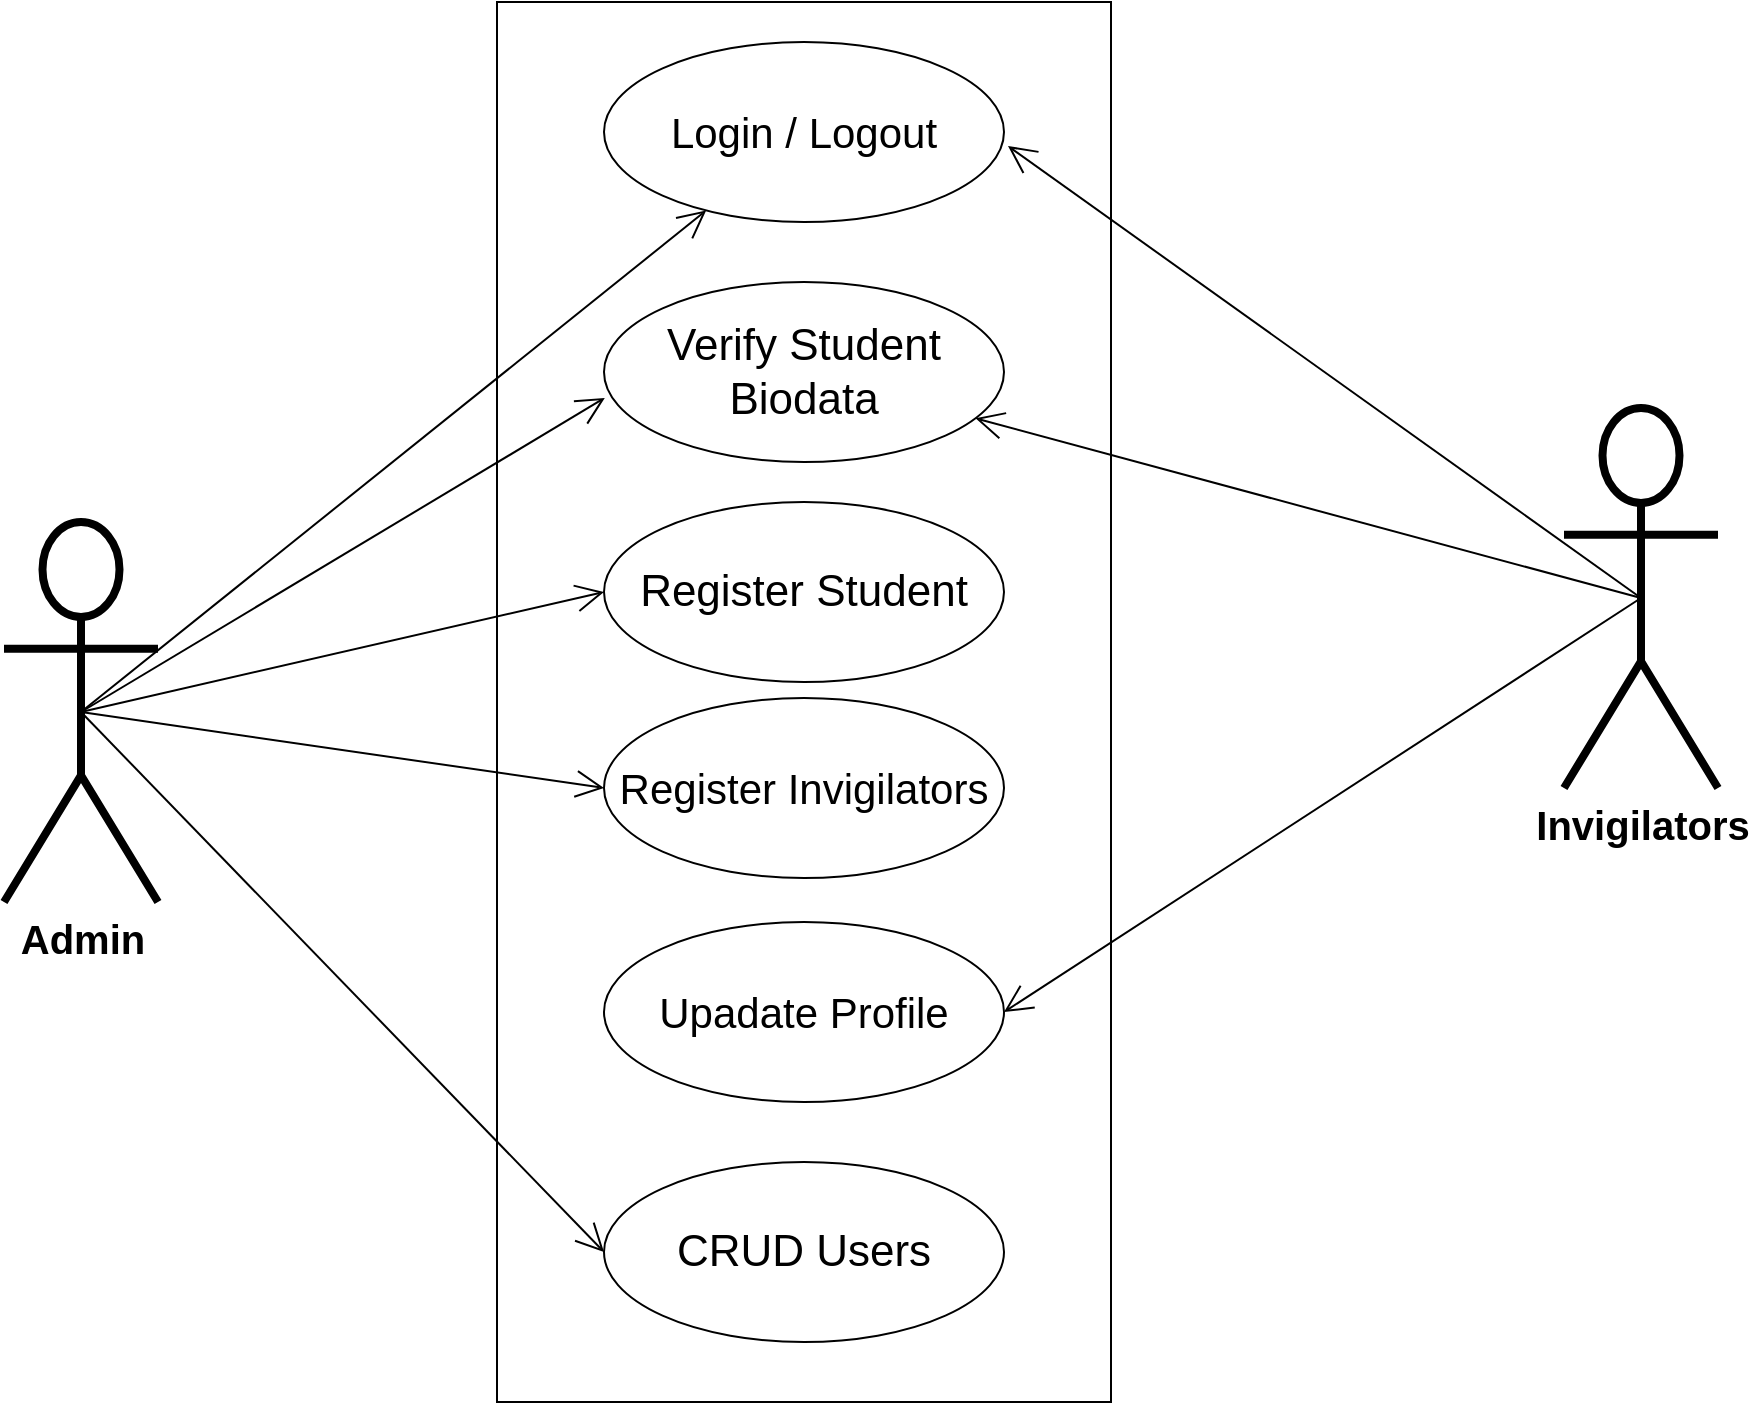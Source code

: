<mxfile version="13.9.9" type="device"><diagram name="Page-1" id="e7e014a7-5840-1c2e-5031-d8a46d1fe8dd"><mxGraphModel dx="-61" dy="502" grid="1" gridSize="10" guides="1" tooltips="1" connect="1" arrows="1" fold="1" page="1" pageScale="1" pageWidth="1169" pageHeight="826" background="#ffffff" math="0" shadow="0" extFonts="Permanent Marker^https://fonts.googleapis.com/css?family=Permanent+Marker"><root><mxCell id="0"/><mxCell id="1" parent="0"/><mxCell id="Z_jNvDClnr_WPML_4qG5-42" value="" style="rounded=0;whiteSpace=wrap;html=1;" parent="1" vertex="1"><mxGeometry x="1546.5" y="20" width="307" height="700" as="geometry"/></mxCell><mxCell id="Z_jNvDClnr_WPML_4qG5-41" value="&lt;font size=&quot;1&quot;&gt;&lt;b style=&quot;font-size: 20px&quot;&gt;Admin&lt;/b&gt;&lt;/font&gt;" style="shape=umlActor;verticalLabelPosition=bottom;verticalAlign=top;html=1;strokeWidth=4;" parent="1" vertex="1"><mxGeometry x="1300" y="280" width="77" height="190" as="geometry"/></mxCell><mxCell id="Z_jNvDClnr_WPML_4qG5-43" value="&lt;font style=&quot;font-size: 21px&quot;&gt;Login / Logout&lt;/font&gt;" style="ellipse;whiteSpace=wrap;html=1;" parent="1" vertex="1"><mxGeometry x="1600" y="40" width="200" height="90" as="geometry"/></mxCell><mxCell id="Z_jNvDClnr_WPML_4qG5-47" value="&lt;font style=&quot;font-size: 21px&quot;&gt;Upadate Profile&lt;/font&gt;" style="ellipse;whiteSpace=wrap;html=1;" parent="1" vertex="1"><mxGeometry x="1600" y="480" width="200" height="90" as="geometry"/></mxCell><mxCell id="Z_jNvDClnr_WPML_4qG5-48" value="&lt;span style=&quot;font-size: 22px&quot;&gt;Verify Student Biodata&lt;/span&gt;" style="ellipse;whiteSpace=wrap;html=1;" parent="1" vertex="1"><mxGeometry x="1600" y="160" width="200" height="90" as="geometry"/></mxCell><mxCell id="Z_jNvDClnr_WPML_4qG5-50" value="&lt;span style=&quot;font-size: 21px&quot;&gt;Register Invigilators&lt;/span&gt;" style="ellipse;whiteSpace=wrap;html=1;" parent="1" vertex="1"><mxGeometry x="1600" y="368" width="200" height="90" as="geometry"/></mxCell><mxCell id="Z_jNvDClnr_WPML_4qG5-53" value="" style="endArrow=open;endFill=1;endSize=12;html=1;exitX=0.5;exitY=0.5;exitDx=0;exitDy=0;exitPerimeter=0;" parent="1" source="Z_jNvDClnr_WPML_4qG5-41" target="Z_jNvDClnr_WPML_4qG5-43" edge="1"><mxGeometry width="160" relative="1" as="geometry"><mxPoint x="1590" y="400" as="sourcePoint"/><mxPoint x="1750" y="400" as="targetPoint"/></mxGeometry></mxCell><mxCell id="Z_jNvDClnr_WPML_4qG5-57" value="" style="endArrow=open;endFill=1;endSize=12;html=1;entryX=0.002;entryY=0.644;entryDx=0;entryDy=0;entryPerimeter=0;exitX=0.5;exitY=0.5;exitDx=0;exitDy=0;exitPerimeter=0;" parent="1" source="Z_jNvDClnr_WPML_4qG5-41" target="Z_jNvDClnr_WPML_4qG5-48" edge="1"><mxGeometry width="160" relative="1" as="geometry"><mxPoint x="1320" y="360" as="sourcePoint"/><mxPoint x="1610.043" y="366.315" as="targetPoint"/></mxGeometry></mxCell><mxCell id="UVQzdfpX-JM1qRZY-P9x-5" value="&lt;span style=&quot;font-size: 22px&quot;&gt;Register Student&lt;/span&gt;" style="ellipse;whiteSpace=wrap;html=1;" parent="1" vertex="1"><mxGeometry x="1600" y="270" width="200" height="90" as="geometry"/></mxCell><mxCell id="UVQzdfpX-JM1qRZY-P9x-6" value="" style="endArrow=open;endFill=1;endSize=12;html=1;entryX=0;entryY=0.5;entryDx=0;entryDy=0;exitX=0.5;exitY=0.5;exitDx=0;exitDy=0;exitPerimeter=0;" parent="1" source="Z_jNvDClnr_WPML_4qG5-41" target="UVQzdfpX-JM1qRZY-P9x-5" edge="1"><mxGeometry width="160" relative="1" as="geometry"><mxPoint x="2030" y="340" as="sourcePoint"/><mxPoint x="1900" y="380" as="targetPoint"/></mxGeometry></mxCell><mxCell id="ILc1eSI2rAzWM0e8EsF4-1" value="&lt;span style=&quot;font-size: 20px&quot;&gt;&lt;b&gt;Invigilators&lt;/b&gt;&lt;/span&gt;" style="shape=umlActor;verticalLabelPosition=bottom;verticalAlign=top;html=1;strokeWidth=4;" parent="1" vertex="1"><mxGeometry x="2080" y="223" width="77" height="190" as="geometry"/></mxCell><mxCell id="ILc1eSI2rAzWM0e8EsF4-3" value="" style="endArrow=open;endFill=1;endSize=12;html=1;exitX=0.5;exitY=0.5;exitDx=0;exitDy=0;exitPerimeter=0;" parent="1" source="ILc1eSI2rAzWM0e8EsF4-1" target="Z_jNvDClnr_WPML_4qG5-48" edge="1"><mxGeometry width="160" relative="1" as="geometry"><mxPoint x="2208.5" y="215" as="sourcePoint"/><mxPoint x="1800" y="319.96" as="targetPoint"/></mxGeometry></mxCell><mxCell id="ILc1eSI2rAzWM0e8EsF4-4" value="" style="endArrow=open;endFill=1;endSize=12;html=1;entryX=1;entryY=0.5;entryDx=0;entryDy=0;exitX=0.5;exitY=0.5;exitDx=0;exitDy=0;exitPerimeter=0;" parent="1" source="ILc1eSI2rAzWM0e8EsF4-1" target="Z_jNvDClnr_WPML_4qG5-47" edge="1"><mxGeometry width="160" relative="1" as="geometry"><mxPoint x="2208.5" y="545" as="sourcePoint"/><mxPoint x="1760" y="130.01" as="targetPoint"/></mxGeometry></mxCell><mxCell id="ILc1eSI2rAzWM0e8EsF4-7" value="&lt;span style=&quot;font-size: 22px&quot;&gt;CRUD Users&lt;/span&gt;" style="ellipse;whiteSpace=wrap;html=1;" parent="1" vertex="1"><mxGeometry x="1600" y="600" width="200" height="90" as="geometry"/></mxCell><mxCell id="ILc1eSI2rAzWM0e8EsF4-8" value="" style="endArrow=open;endFill=1;endSize=12;html=1;entryX=0;entryY=0.5;entryDx=0;entryDy=0;exitX=0.5;exitY=0.5;exitDx=0;exitDy=0;exitPerimeter=0;" parent="1" source="Z_jNvDClnr_WPML_4qG5-41" target="ILc1eSI2rAzWM0e8EsF4-7" edge="1"><mxGeometry width="160" relative="1" as="geometry"><mxPoint x="1348.5" y="415" as="sourcePoint"/><mxPoint x="1620" y="751" as="targetPoint"/></mxGeometry></mxCell><mxCell id="2ki1GMIKmhvA25xgAIAy-1" value="" style="endArrow=open;endFill=1;endSize=12;html=1;exitX=0.5;exitY=0.5;exitDx=0;exitDy=0;exitPerimeter=0;entryX=1.01;entryY=0.578;entryDx=0;entryDy=0;entryPerimeter=0;" edge="1" parent="1" source="ILc1eSI2rAzWM0e8EsF4-1" target="Z_jNvDClnr_WPML_4qG5-43"><mxGeometry width="160" relative="1" as="geometry"><mxPoint x="2148.5" y="405" as="sourcePoint"/><mxPoint x="1781.996" y="246.231" as="targetPoint"/></mxGeometry></mxCell><mxCell id="2ki1GMIKmhvA25xgAIAy-2" value="" style="endArrow=open;endFill=1;endSize=12;html=1;exitX=0.5;exitY=0.5;exitDx=0;exitDy=0;exitPerimeter=0;entryX=0;entryY=0.5;entryDx=0;entryDy=0;" edge="1" parent="1" source="Z_jNvDClnr_WPML_4qG5-41" target="Z_jNvDClnr_WPML_4qG5-50"><mxGeometry width="160" relative="1" as="geometry"><mxPoint x="1348.5" y="385" as="sourcePoint"/><mxPoint x="1636.53" y="504.472" as="targetPoint"/></mxGeometry></mxCell></root></mxGraphModel></diagram></mxfile>